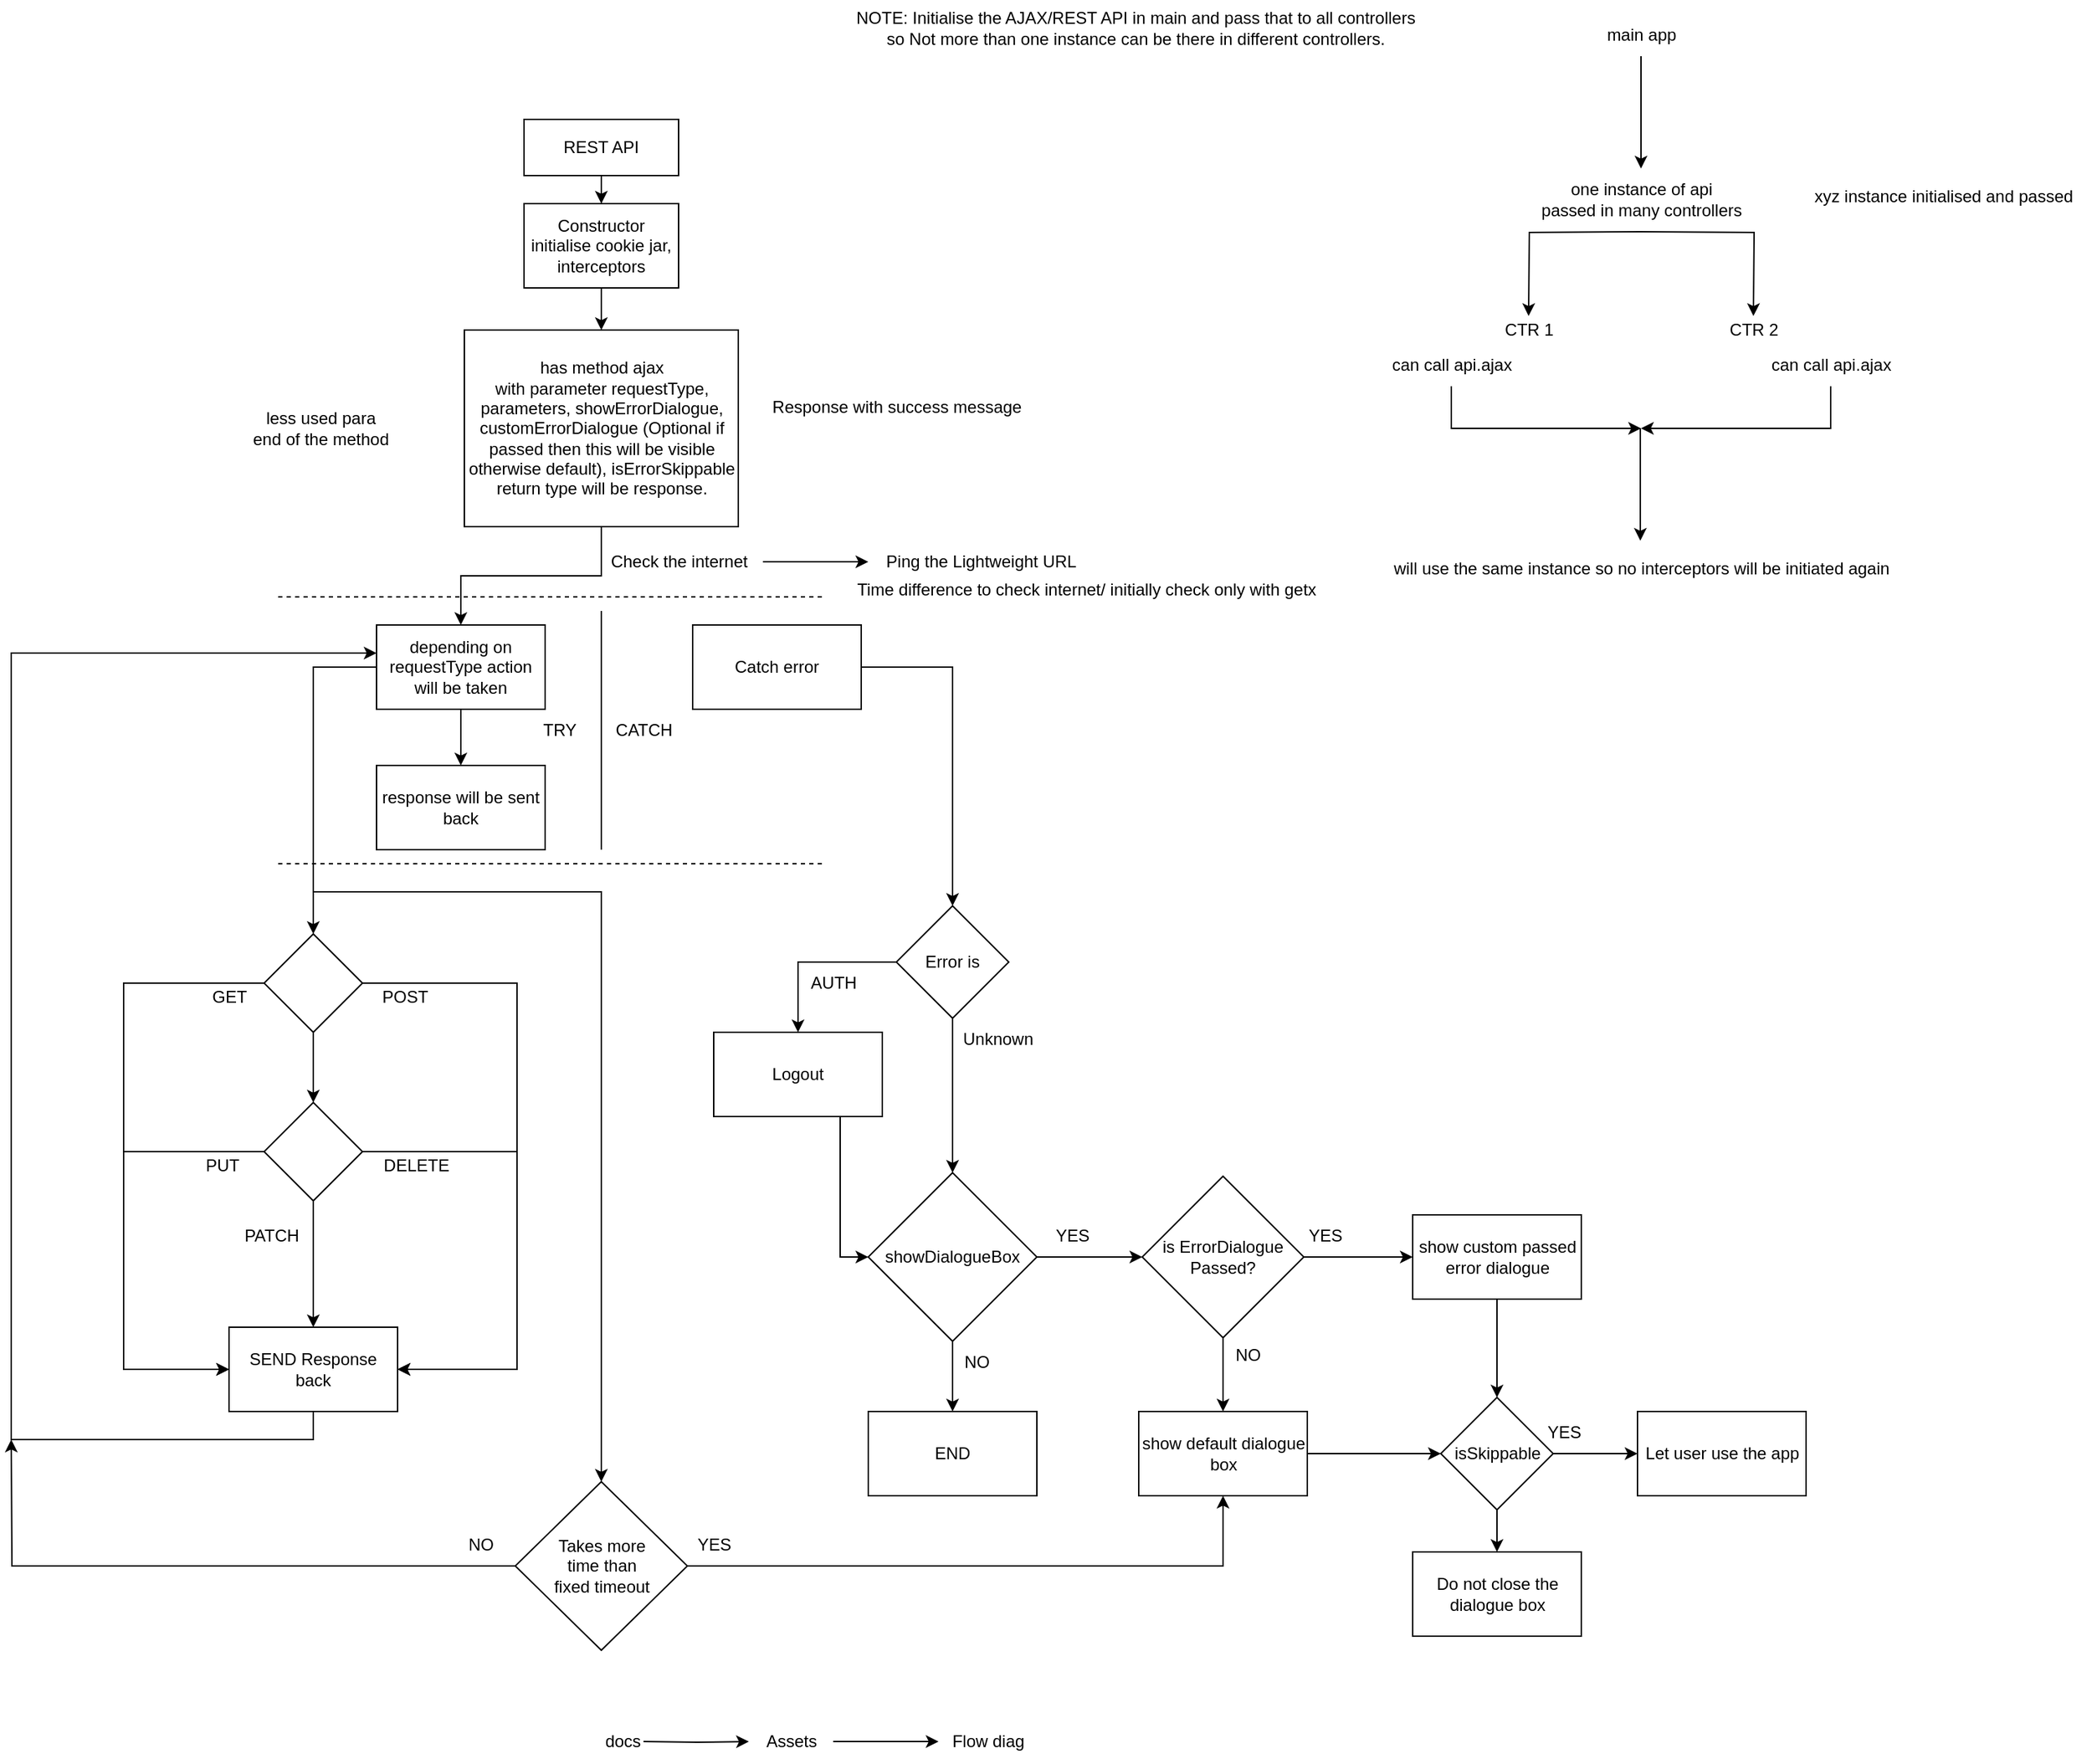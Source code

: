 <mxfile version="20.4.0" type="device"><diagram id="0JhzNaFfEaqNv84fa4HC" name="Page-1"><mxGraphModel dx="1940" dy="631" grid="1" gridSize="10" guides="1" tooltips="1" connect="1" arrows="1" fold="1" page="1" pageScale="1" pageWidth="827" pageHeight="1169" math="0" shadow="0"><root><mxCell id="0"/><mxCell id="1" parent="0"/><mxCell id="kkjGivJDH1kyvxNseSi--1" value="NOTE: Initialise the AJAX/REST API in main and pass that to all controllers&lt;br&gt;so Not more than one instance can be there in different controllers." style="text;html=1;align=center;verticalAlign=middle;resizable=0;points=[];autosize=1;strokeColor=none;fillColor=none;" vertex="1" parent="1"><mxGeometry x="490" y="125" width="420" height="40" as="geometry"/></mxCell><mxCell id="kkjGivJDH1kyvxNseSi--6" value="" style="edgeStyle=orthogonalEdgeStyle;rounded=0;orthogonalLoop=1;jettySize=auto;html=1;" edge="1" parent="1" source="kkjGivJDH1kyvxNseSi--2" target="kkjGivJDH1kyvxNseSi--5"><mxGeometry relative="1" as="geometry"/></mxCell><mxCell id="kkjGivJDH1kyvxNseSi--2" value="REST API" style="rounded=0;whiteSpace=wrap;html=1;" vertex="1" parent="1"><mxGeometry x="265" y="210" width="110" height="40" as="geometry"/></mxCell><mxCell id="kkjGivJDH1kyvxNseSi--18" style="edgeStyle=orthogonalEdgeStyle;rounded=0;orthogonalLoop=1;jettySize=auto;html=1;exitX=0.5;exitY=1;exitDx=0;exitDy=0;entryX=0.5;entryY=0;entryDx=0;entryDy=0;" edge="1" parent="1" source="kkjGivJDH1kyvxNseSi--5" target="kkjGivJDH1kyvxNseSi--16"><mxGeometry relative="1" as="geometry"/></mxCell><mxCell id="kkjGivJDH1kyvxNseSi--5" value="Constructor&lt;br&gt;initialise cookie jar,&lt;br&gt;interceptors" style="rounded=0;whiteSpace=wrap;html=1;" vertex="1" parent="1"><mxGeometry x="265" y="270" width="110" height="60" as="geometry"/></mxCell><mxCell id="kkjGivJDH1kyvxNseSi--19" style="edgeStyle=orthogonalEdgeStyle;rounded=0;orthogonalLoop=1;jettySize=auto;html=1;entryX=0.5;entryY=0;entryDx=0;entryDy=0;" edge="1" parent="1" source="kkjGivJDH1kyvxNseSi--16" target="kkjGivJDH1kyvxNseSi--20"><mxGeometry relative="1" as="geometry"><mxPoint x="180" y="570" as="targetPoint"/></mxGeometry></mxCell><mxCell id="kkjGivJDH1kyvxNseSi--16" value="has method ajax&lt;br&gt;with parameter requestType, parameters, showErrorDialogue, customErrorDialogue (Optional if passed then this will be visible otherwise default), isErrorSkippable&lt;br&gt;return type will be response." style="rounded=0;whiteSpace=wrap;html=1;" vertex="1" parent="1"><mxGeometry x="222.5" y="360" width="195" height="140" as="geometry"/></mxCell><mxCell id="kkjGivJDH1kyvxNseSi--22" style="edgeStyle=orthogonalEdgeStyle;rounded=0;orthogonalLoop=1;jettySize=auto;html=1;exitX=0.5;exitY=1;exitDx=0;exitDy=0;" edge="1" parent="1" source="kkjGivJDH1kyvxNseSi--20"><mxGeometry relative="1" as="geometry"><mxPoint x="220" y="670" as="targetPoint"/></mxGeometry></mxCell><mxCell id="kkjGivJDH1kyvxNseSi--30" value="" style="edgeStyle=orthogonalEdgeStyle;rounded=0;orthogonalLoop=1;jettySize=auto;html=1;entryX=0.5;entryY=0;entryDx=0;entryDy=0;" edge="1" parent="1" source="kkjGivJDH1kyvxNseSi--20" target="kkjGivJDH1kyvxNseSi--45"><mxGeometry relative="1" as="geometry"><mxPoint x="115" y="820" as="targetPoint"/></mxGeometry></mxCell><mxCell id="kkjGivJDH1kyvxNseSi--20" value="depending on requestType action will be taken" style="whiteSpace=wrap;html=1;" vertex="1" parent="1"><mxGeometry x="160" y="570" width="120" height="60" as="geometry"/></mxCell><mxCell id="kkjGivJDH1kyvxNseSi--23" value="response will be sent back" style="whiteSpace=wrap;html=1;" vertex="1" parent="1"><mxGeometry x="160" y="670" width="120" height="60" as="geometry"/></mxCell><mxCell id="kkjGivJDH1kyvxNseSi--24" value="" style="endArrow=none;dashed=1;html=1;rounded=0;" edge="1" parent="1"><mxGeometry width="50" height="50" relative="1" as="geometry"><mxPoint x="90" y="550" as="sourcePoint"/><mxPoint x="480" y="550" as="targetPoint"/></mxGeometry></mxCell><mxCell id="kkjGivJDH1kyvxNseSi--25" value="" style="endArrow=none;dashed=1;html=1;rounded=0;" edge="1" parent="1"><mxGeometry width="50" height="50" relative="1" as="geometry"><mxPoint x="90" y="740" as="sourcePoint"/><mxPoint x="480" y="740" as="targetPoint"/></mxGeometry></mxCell><mxCell id="kkjGivJDH1kyvxNseSi--26" value="" style="endArrow=none;html=1;rounded=0;" edge="1" parent="1"><mxGeometry width="50" height="50" relative="1" as="geometry"><mxPoint x="320" y="730" as="sourcePoint"/><mxPoint x="320" y="560" as="targetPoint"/></mxGeometry></mxCell><mxCell id="kkjGivJDH1kyvxNseSi--28" value="CATCH" style="text;html=1;align=center;verticalAlign=middle;resizable=0;points=[];autosize=1;strokeColor=none;fillColor=none;" vertex="1" parent="1"><mxGeometry x="320" y="630" width="60" height="30" as="geometry"/></mxCell><mxCell id="kkjGivJDH1kyvxNseSi--32" value="TRY" style="text;html=1;align=center;verticalAlign=middle;resizable=0;points=[];autosize=1;strokeColor=none;fillColor=none;" vertex="1" parent="1"><mxGeometry x="265" y="630" width="50" height="30" as="geometry"/></mxCell><mxCell id="kkjGivJDH1kyvxNseSi--36" value="" style="edgeStyle=orthogonalEdgeStyle;rounded=0;orthogonalLoop=1;jettySize=auto;html=1;entryX=1;entryY=0.5;entryDx=0;entryDy=0;exitX=1;exitY=0.5;exitDx=0;exitDy=0;" edge="1" parent="1" source="kkjGivJDH1kyvxNseSi--33" target="kkjGivJDH1kyvxNseSi--37"><mxGeometry relative="1" as="geometry"><mxPoint x="250" y="1030" as="targetPoint"/><Array as="points"><mxPoint x="260" y="945"/><mxPoint x="260" y="1100"/></Array></mxGeometry></mxCell><mxCell id="kkjGivJDH1kyvxNseSi--38" value="" style="edgeStyle=orthogonalEdgeStyle;rounded=0;orthogonalLoop=1;jettySize=auto;html=1;" edge="1" parent="1" source="kkjGivJDH1kyvxNseSi--33" target="kkjGivJDH1kyvxNseSi--37"><mxGeometry relative="1" as="geometry"/></mxCell><mxCell id="kkjGivJDH1kyvxNseSi--40" value="" style="edgeStyle=orthogonalEdgeStyle;rounded=0;orthogonalLoop=1;jettySize=auto;html=1;entryX=0;entryY=0.5;entryDx=0;entryDy=0;" edge="1" parent="1" source="kkjGivJDH1kyvxNseSi--33" target="kkjGivJDH1kyvxNseSi--37"><mxGeometry relative="1" as="geometry"><mxPoint x="-10" y="885" as="targetPoint"/><Array as="points"><mxPoint x="-20" y="945"/><mxPoint x="-20" y="1100"/></Array></mxGeometry></mxCell><mxCell id="kkjGivJDH1kyvxNseSi--33" value="" style="rhombus;whiteSpace=wrap;html=1;" vertex="1" parent="1"><mxGeometry x="80" y="910" width="70" height="70" as="geometry"/></mxCell><mxCell id="kkjGivJDH1kyvxNseSi--54" style="edgeStyle=orthogonalEdgeStyle;rounded=0;orthogonalLoop=1;jettySize=auto;html=1;exitX=0.5;exitY=1;exitDx=0;exitDy=0;" edge="1" parent="1" source="kkjGivJDH1kyvxNseSi--37"><mxGeometry relative="1" as="geometry"><mxPoint x="160" y="590" as="targetPoint"/><Array as="points"><mxPoint x="115" y="1150"/><mxPoint x="-100" y="1150"/><mxPoint x="-100" y="590"/><mxPoint x="160" y="590"/></Array></mxGeometry></mxCell><mxCell id="kkjGivJDH1kyvxNseSi--110" style="edgeStyle=orthogonalEdgeStyle;rounded=0;orthogonalLoop=1;jettySize=auto;html=1;" edge="1" parent="1" target="kkjGivJDH1kyvxNseSi--108"><mxGeometry relative="1" as="geometry"><mxPoint x="115" y="760" as="sourcePoint"/><Array as="points"><mxPoint x="320" y="760"/><mxPoint x="320" y="1170"/></Array></mxGeometry></mxCell><mxCell id="kkjGivJDH1kyvxNseSi--37" value="SEND Response back" style="whiteSpace=wrap;html=1;" vertex="1" parent="1"><mxGeometry x="55" y="1070" width="120" height="60" as="geometry"/></mxCell><mxCell id="kkjGivJDH1kyvxNseSi--43" value="DELETE" style="text;html=1;align=center;verticalAlign=middle;resizable=0;points=[];autosize=1;strokeColor=none;fillColor=none;" vertex="1" parent="1"><mxGeometry x="152.5" y="940" width="70" height="30" as="geometry"/></mxCell><mxCell id="kkjGivJDH1kyvxNseSi--46" style="edgeStyle=orthogonalEdgeStyle;rounded=0;orthogonalLoop=1;jettySize=auto;html=1;exitX=0;exitY=0.5;exitDx=0;exitDy=0;entryX=0;entryY=0.5;entryDx=0;entryDy=0;" edge="1" parent="1" source="kkjGivJDH1kyvxNseSi--45" target="kkjGivJDH1kyvxNseSi--37"><mxGeometry relative="1" as="geometry"><Array as="points"><mxPoint x="-20" y="825"/><mxPoint x="-20" y="1100"/></Array></mxGeometry></mxCell><mxCell id="kkjGivJDH1kyvxNseSi--47" style="edgeStyle=orthogonalEdgeStyle;rounded=0;orthogonalLoop=1;jettySize=auto;html=1;exitX=1;exitY=0.5;exitDx=0;exitDy=0;entryX=1;entryY=0.5;entryDx=0;entryDy=0;" edge="1" parent="1" source="kkjGivJDH1kyvxNseSi--45" target="kkjGivJDH1kyvxNseSi--37"><mxGeometry relative="1" as="geometry"><Array as="points"><mxPoint x="260" y="825"/><mxPoint x="260" y="1100"/></Array></mxGeometry></mxCell><mxCell id="kkjGivJDH1kyvxNseSi--52" style="edgeStyle=orthogonalEdgeStyle;rounded=0;orthogonalLoop=1;jettySize=auto;html=1;exitX=0.5;exitY=1;exitDx=0;exitDy=0;entryX=0.5;entryY=0;entryDx=0;entryDy=0;" edge="1" parent="1" source="kkjGivJDH1kyvxNseSi--45" target="kkjGivJDH1kyvxNseSi--33"><mxGeometry relative="1" as="geometry"/></mxCell><mxCell id="kkjGivJDH1kyvxNseSi--45" value="" style="rhombus;whiteSpace=wrap;html=1;" vertex="1" parent="1"><mxGeometry x="80" y="790" width="70" height="70" as="geometry"/></mxCell><mxCell id="kkjGivJDH1kyvxNseSi--48" value="GET&lt;br&gt;" style="text;html=1;align=center;verticalAlign=middle;resizable=0;points=[];autosize=1;strokeColor=none;fillColor=none;" vertex="1" parent="1"><mxGeometry x="30" y="820" width="50" height="30" as="geometry"/></mxCell><mxCell id="kkjGivJDH1kyvxNseSi--49" value="POST" style="text;html=1;align=center;verticalAlign=middle;resizable=0;points=[];autosize=1;strokeColor=none;fillColor=none;" vertex="1" parent="1"><mxGeometry x="150" y="820" width="60" height="30" as="geometry"/></mxCell><mxCell id="kkjGivJDH1kyvxNseSi--50" value="PUT" style="text;html=1;align=center;verticalAlign=middle;resizable=0;points=[];autosize=1;strokeColor=none;fillColor=none;" vertex="1" parent="1"><mxGeometry x="25" y="940" width="50" height="30" as="geometry"/></mxCell><mxCell id="kkjGivJDH1kyvxNseSi--51" value="PATCH" style="text;html=1;align=center;verticalAlign=middle;resizable=0;points=[];autosize=1;strokeColor=none;fillColor=none;" vertex="1" parent="1"><mxGeometry x="55" y="990" width="60" height="30" as="geometry"/></mxCell><mxCell id="kkjGivJDH1kyvxNseSi--58" value="" style="edgeStyle=orthogonalEdgeStyle;rounded=0;orthogonalLoop=1;jettySize=auto;html=1;" edge="1" parent="1" source="kkjGivJDH1kyvxNseSi--56" target="kkjGivJDH1kyvxNseSi--57"><mxGeometry relative="1" as="geometry"/></mxCell><mxCell id="kkjGivJDH1kyvxNseSi--56" value="Catch error" style="rounded=0;whiteSpace=wrap;html=1;" vertex="1" parent="1"><mxGeometry x="385" y="570" width="120" height="60" as="geometry"/></mxCell><mxCell id="kkjGivJDH1kyvxNseSi--60" value="" style="edgeStyle=orthogonalEdgeStyle;rounded=0;orthogonalLoop=1;jettySize=auto;html=1;" edge="1" parent="1" source="kkjGivJDH1kyvxNseSi--57" target="kkjGivJDH1kyvxNseSi--59"><mxGeometry relative="1" as="geometry"/></mxCell><mxCell id="kkjGivJDH1kyvxNseSi--68" style="edgeStyle=orthogonalEdgeStyle;rounded=0;orthogonalLoop=1;jettySize=auto;html=1;exitX=0.5;exitY=1;exitDx=0;exitDy=0;entryX=0.5;entryY=0;entryDx=0;entryDy=0;" edge="1" parent="1" source="kkjGivJDH1kyvxNseSi--57" target="kkjGivJDH1kyvxNseSi--66"><mxGeometry relative="1" as="geometry"/></mxCell><mxCell id="kkjGivJDH1kyvxNseSi--57" value="Error is" style="rhombus;whiteSpace=wrap;html=1;rounded=0;" vertex="1" parent="1"><mxGeometry x="530" y="770" width="80" height="80" as="geometry"/></mxCell><mxCell id="kkjGivJDH1kyvxNseSi--67" value="" style="edgeStyle=orthogonalEdgeStyle;rounded=0;orthogonalLoop=1;jettySize=auto;html=1;entryX=0;entryY=0.5;entryDx=0;entryDy=0;" edge="1" parent="1" source="kkjGivJDH1kyvxNseSi--59" target="kkjGivJDH1kyvxNseSi--66"><mxGeometry relative="1" as="geometry"><Array as="points"><mxPoint x="490" y="1020"/></Array></mxGeometry></mxCell><mxCell id="kkjGivJDH1kyvxNseSi--59" value="Logout" style="whiteSpace=wrap;html=1;rounded=0;" vertex="1" parent="1"><mxGeometry x="400" y="860" width="120" height="60" as="geometry"/></mxCell><mxCell id="kkjGivJDH1kyvxNseSi--61" value="AUTH" style="text;html=1;align=center;verticalAlign=middle;resizable=0;points=[];autosize=1;strokeColor=none;fillColor=none;" vertex="1" parent="1"><mxGeometry x="455" y="810" width="60" height="30" as="geometry"/></mxCell><mxCell id="kkjGivJDH1kyvxNseSi--64" value="Unknown" style="text;html=1;align=center;verticalAlign=middle;resizable=0;points=[];autosize=1;strokeColor=none;fillColor=none;" vertex="1" parent="1"><mxGeometry x="567" y="850" width="70" height="30" as="geometry"/></mxCell><mxCell id="kkjGivJDH1kyvxNseSi--73" value="" style="edgeStyle=orthogonalEdgeStyle;rounded=0;orthogonalLoop=1;jettySize=auto;html=1;" edge="1" parent="1" source="kkjGivJDH1kyvxNseSi--66" target="kkjGivJDH1kyvxNseSi--72"><mxGeometry relative="1" as="geometry"/></mxCell><mxCell id="kkjGivJDH1kyvxNseSi--75" value="" style="edgeStyle=orthogonalEdgeStyle;rounded=0;orthogonalLoop=1;jettySize=auto;html=1;" edge="1" parent="1" source="kkjGivJDH1kyvxNseSi--66" target="kkjGivJDH1kyvxNseSi--74"><mxGeometry relative="1" as="geometry"/></mxCell><mxCell id="kkjGivJDH1kyvxNseSi--66" value="showDialogueBox" style="rhombus;whiteSpace=wrap;html=1;rounded=0;" vertex="1" parent="1"><mxGeometry x="510" y="960" width="120" height="120" as="geometry"/></mxCell><mxCell id="kkjGivJDH1kyvxNseSi--71" value="YES" style="text;html=1;align=center;verticalAlign=middle;resizable=0;points=[];autosize=1;strokeColor=none;fillColor=none;" vertex="1" parent="1"><mxGeometry x="630" y="990" width="50" height="30" as="geometry"/></mxCell><mxCell id="kkjGivJDH1kyvxNseSi--95" value="" style="edgeStyle=orthogonalEdgeStyle;rounded=0;orthogonalLoop=1;jettySize=auto;html=1;" edge="1" parent="1" source="kkjGivJDH1kyvxNseSi--72" target="kkjGivJDH1kyvxNseSi--94"><mxGeometry relative="1" as="geometry"/></mxCell><mxCell id="kkjGivJDH1kyvxNseSi--98" value="" style="edgeStyle=orthogonalEdgeStyle;rounded=0;orthogonalLoop=1;jettySize=auto;html=1;" edge="1" parent="1" source="kkjGivJDH1kyvxNseSi--72" target="kkjGivJDH1kyvxNseSi--97"><mxGeometry relative="1" as="geometry"/></mxCell><mxCell id="kkjGivJDH1kyvxNseSi--72" value="is ErrorDialogue Passed?" style="rhombus;whiteSpace=wrap;html=1;rounded=0;" vertex="1" parent="1"><mxGeometry x="705" y="962.5" width="115" height="115" as="geometry"/></mxCell><mxCell id="kkjGivJDH1kyvxNseSi--74" value="END" style="whiteSpace=wrap;html=1;rounded=0;" vertex="1" parent="1"><mxGeometry x="510" y="1130" width="120" height="60" as="geometry"/></mxCell><mxCell id="kkjGivJDH1kyvxNseSi--76" value="NO" style="text;html=1;align=center;verticalAlign=middle;resizable=0;points=[];autosize=1;strokeColor=none;fillColor=none;" vertex="1" parent="1"><mxGeometry x="567" y="1080" width="40" height="30" as="geometry"/></mxCell><mxCell id="kkjGivJDH1kyvxNseSi--77" value="" style="edgeStyle=orthogonalEdgeStyle;rounded=0;orthogonalLoop=1;jettySize=auto;html=1;" edge="1" parent="1" source="kkjGivJDH1kyvxNseSi--78" target="kkjGivJDH1kyvxNseSi--79"><mxGeometry relative="1" as="geometry"/></mxCell><mxCell id="kkjGivJDH1kyvxNseSi--78" value="main app" style="text;html=1;align=center;verticalAlign=middle;resizable=0;points=[];autosize=1;strokeColor=none;fillColor=none;" vertex="1" parent="1"><mxGeometry x="1025" y="135" width="70" height="30" as="geometry"/></mxCell><mxCell id="kkjGivJDH1kyvxNseSi--79" value="one instance of api" style="text;html=1;align=center;verticalAlign=middle;resizable=0;points=[];autosize=1;strokeColor=none;fillColor=none;" vertex="1" parent="1"><mxGeometry x="1000" y="245" width="120" height="30" as="geometry"/></mxCell><mxCell id="kkjGivJDH1kyvxNseSi--80" style="edgeStyle=orthogonalEdgeStyle;rounded=0;orthogonalLoop=1;jettySize=auto;html=1;" edge="1" parent="1"><mxGeometry relative="1" as="geometry"><mxPoint x="980" y="350" as="targetPoint"/><mxPoint x="1060" y="290" as="sourcePoint"/></mxGeometry></mxCell><mxCell id="kkjGivJDH1kyvxNseSi--81" style="edgeStyle=orthogonalEdgeStyle;rounded=0;orthogonalLoop=1;jettySize=auto;html=1;" edge="1" parent="1"><mxGeometry relative="1" as="geometry"><mxPoint x="1140" y="350" as="targetPoint"/><mxPoint x="1060" y="290" as="sourcePoint"/></mxGeometry></mxCell><mxCell id="kkjGivJDH1kyvxNseSi--82" value="passed in many controllers" style="text;html=1;align=center;verticalAlign=middle;resizable=0;points=[];autosize=1;strokeColor=none;fillColor=none;" vertex="1" parent="1"><mxGeometry x="975" y="260" width="170" height="30" as="geometry"/></mxCell><mxCell id="kkjGivJDH1kyvxNseSi--83" value="CTR 1" style="text;html=1;align=center;verticalAlign=middle;resizable=0;points=[];autosize=1;strokeColor=none;fillColor=none;" vertex="1" parent="1"><mxGeometry x="950" y="345" width="60" height="30" as="geometry"/></mxCell><mxCell id="kkjGivJDH1kyvxNseSi--84" value="CTR 2" style="text;html=1;align=center;verticalAlign=middle;resizable=0;points=[];autosize=1;strokeColor=none;fillColor=none;" vertex="1" parent="1"><mxGeometry x="1110" y="345" width="60" height="30" as="geometry"/></mxCell><mxCell id="kkjGivJDH1kyvxNseSi--85" value="xyz instance initialised and passed" style="text;html=1;align=center;verticalAlign=middle;resizable=0;points=[];autosize=1;strokeColor=none;fillColor=none;" vertex="1" parent="1"><mxGeometry x="1170" y="250" width="210" height="30" as="geometry"/></mxCell><mxCell id="kkjGivJDH1kyvxNseSi--92" style="edgeStyle=orthogonalEdgeStyle;rounded=0;orthogonalLoop=1;jettySize=auto;html=1;" edge="1" parent="1" source="kkjGivJDH1kyvxNseSi--86"><mxGeometry relative="1" as="geometry"><mxPoint x="1060" y="430" as="targetPoint"/><Array as="points"><mxPoint x="925" y="430"/></Array></mxGeometry></mxCell><mxCell id="kkjGivJDH1kyvxNseSi--86" value="can call api.&lt;span style=&quot;&quot;&gt;ajax&lt;br&gt;&lt;/span&gt;" style="text;html=1;align=center;verticalAlign=middle;resizable=0;points=[];autosize=1;strokeColor=none;fillColor=none;" vertex="1" parent="1"><mxGeometry x="870" y="370" width="110" height="30" as="geometry"/></mxCell><mxCell id="kkjGivJDH1kyvxNseSi--91" style="edgeStyle=orthogonalEdgeStyle;rounded=0;orthogonalLoop=1;jettySize=auto;html=1;" edge="1" parent="1" source="kkjGivJDH1kyvxNseSi--87"><mxGeometry relative="1" as="geometry"><mxPoint x="1060" y="430" as="targetPoint"/><Array as="points"><mxPoint x="1195" y="430"/></Array></mxGeometry></mxCell><mxCell id="kkjGivJDH1kyvxNseSi--87" value="can call api.&lt;span style=&quot;&quot;&gt;ajax&lt;/span&gt;" style="text;html=1;align=center;verticalAlign=middle;resizable=0;points=[];autosize=1;strokeColor=none;fillColor=none;" vertex="1" parent="1"><mxGeometry x="1140" y="370" width="110" height="30" as="geometry"/></mxCell><mxCell id="kkjGivJDH1kyvxNseSi--90" value="" style="edgeStyle=orthogonalEdgeStyle;rounded=0;orthogonalLoop=1;jettySize=auto;html=1;" edge="1" parent="1"><mxGeometry relative="1" as="geometry"><mxPoint x="1059.52" y="430" as="sourcePoint"/><mxPoint x="1059.52" y="510" as="targetPoint"/></mxGeometry></mxCell><mxCell id="kkjGivJDH1kyvxNseSi--93" value="will use the same instance so no interceptors will be initiated again" style="text;html=1;align=center;verticalAlign=middle;resizable=0;points=[];autosize=1;strokeColor=none;fillColor=none;" vertex="1" parent="1"><mxGeometry x="870" y="515" width="380" height="30" as="geometry"/></mxCell><mxCell id="kkjGivJDH1kyvxNseSi--102" style="edgeStyle=orthogonalEdgeStyle;rounded=0;orthogonalLoop=1;jettySize=auto;html=1;exitX=0.5;exitY=1;exitDx=0;exitDy=0;entryX=0.5;entryY=0;entryDx=0;entryDy=0;" edge="1" parent="1" source="kkjGivJDH1kyvxNseSi--94" target="kkjGivJDH1kyvxNseSi--100"><mxGeometry relative="1" as="geometry"/></mxCell><mxCell id="kkjGivJDH1kyvxNseSi--94" value="show custom passed error dialogue" style="whiteSpace=wrap;html=1;rounded=0;" vertex="1" parent="1"><mxGeometry x="897.5" y="990" width="120" height="60" as="geometry"/></mxCell><mxCell id="kkjGivJDH1kyvxNseSi--96" value="YES" style="text;html=1;align=center;verticalAlign=middle;resizable=0;points=[];autosize=1;strokeColor=none;fillColor=none;" vertex="1" parent="1"><mxGeometry x="810" y="990" width="50" height="30" as="geometry"/></mxCell><mxCell id="kkjGivJDH1kyvxNseSi--101" value="" style="edgeStyle=orthogonalEdgeStyle;rounded=0;orthogonalLoop=1;jettySize=auto;html=1;" edge="1" parent="1" source="kkjGivJDH1kyvxNseSi--97" target="kkjGivJDH1kyvxNseSi--100"><mxGeometry relative="1" as="geometry"/></mxCell><mxCell id="kkjGivJDH1kyvxNseSi--97" value="show default dialogue box" style="whiteSpace=wrap;html=1;rounded=0;" vertex="1" parent="1"><mxGeometry x="702.5" y="1130" width="120" height="60" as="geometry"/></mxCell><mxCell id="kkjGivJDH1kyvxNseSi--99" value="NO" style="text;html=1;align=center;verticalAlign=middle;resizable=0;points=[];autosize=1;strokeColor=none;fillColor=none;" vertex="1" parent="1"><mxGeometry x="760" y="1075" width="40" height="30" as="geometry"/></mxCell><mxCell id="kkjGivJDH1kyvxNseSi--104" value="" style="edgeStyle=orthogonalEdgeStyle;rounded=0;orthogonalLoop=1;jettySize=auto;html=1;" edge="1" parent="1" source="kkjGivJDH1kyvxNseSi--100" target="kkjGivJDH1kyvxNseSi--103"><mxGeometry relative="1" as="geometry"/></mxCell><mxCell id="kkjGivJDH1kyvxNseSi--107" style="edgeStyle=orthogonalEdgeStyle;rounded=0;orthogonalLoop=1;jettySize=auto;html=1;exitX=0.5;exitY=1;exitDx=0;exitDy=0;entryX=0.5;entryY=0;entryDx=0;entryDy=0;" edge="1" parent="1" source="kkjGivJDH1kyvxNseSi--100" target="kkjGivJDH1kyvxNseSi--106"><mxGeometry relative="1" as="geometry"/></mxCell><mxCell id="kkjGivJDH1kyvxNseSi--100" value="isSkippable" style="rhombus;whiteSpace=wrap;html=1;rounded=0;" vertex="1" parent="1"><mxGeometry x="917.5" y="1120" width="80" height="80" as="geometry"/></mxCell><mxCell id="kkjGivJDH1kyvxNseSi--103" value="Let user use the app" style="whiteSpace=wrap;html=1;rounded=0;" vertex="1" parent="1"><mxGeometry x="1057.5" y="1130" width="120" height="60" as="geometry"/></mxCell><mxCell id="kkjGivJDH1kyvxNseSi--105" value="YES" style="text;html=1;align=center;verticalAlign=middle;resizable=0;points=[];autosize=1;strokeColor=none;fillColor=none;" vertex="1" parent="1"><mxGeometry x="980" y="1130" width="50" height="30" as="geometry"/></mxCell><mxCell id="kkjGivJDH1kyvxNseSi--106" value="Do not close the dialogue box" style="whiteSpace=wrap;html=1;rounded=0;" vertex="1" parent="1"><mxGeometry x="897.5" y="1230" width="120" height="60" as="geometry"/></mxCell><mxCell id="kkjGivJDH1kyvxNseSi--111" style="edgeStyle=orthogonalEdgeStyle;rounded=0;orthogonalLoop=1;jettySize=auto;html=1;exitX=1;exitY=0.5;exitDx=0;exitDy=0;entryX=0.5;entryY=1;entryDx=0;entryDy=0;" edge="1" parent="1" source="kkjGivJDH1kyvxNseSi--108" target="kkjGivJDH1kyvxNseSi--97"><mxGeometry relative="1" as="geometry"/></mxCell><mxCell id="kkjGivJDH1kyvxNseSi--115" style="edgeStyle=orthogonalEdgeStyle;rounded=0;orthogonalLoop=1;jettySize=auto;html=1;exitX=0;exitY=0.5;exitDx=0;exitDy=0;" edge="1" parent="1" source="kkjGivJDH1kyvxNseSi--108"><mxGeometry relative="1" as="geometry"><mxPoint x="-100" y="1150" as="targetPoint"/></mxGeometry></mxCell><mxCell id="kkjGivJDH1kyvxNseSi--108" value="Takes more&lt;br&gt;time than&lt;br&gt;fixed timeout" style="rhombus;whiteSpace=wrap;html=1;" vertex="1" parent="1"><mxGeometry x="258.75" y="1180" width="122.5" height="120" as="geometry"/></mxCell><mxCell id="kkjGivJDH1kyvxNseSi--112" value="YES" style="text;html=1;align=center;verticalAlign=middle;resizable=0;points=[];autosize=1;strokeColor=none;fillColor=none;" vertex="1" parent="1"><mxGeometry x="375" y="1210" width="50" height="30" as="geometry"/></mxCell><mxCell id="kkjGivJDH1kyvxNseSi--116" value="NO" style="text;html=1;align=center;verticalAlign=middle;resizable=0;points=[];autosize=1;strokeColor=none;fillColor=none;" vertex="1" parent="1"><mxGeometry x="213.75" y="1210" width="40" height="30" as="geometry"/></mxCell><mxCell id="kkjGivJDH1kyvxNseSi--117" value="Response with success message" style="text;html=1;align=center;verticalAlign=middle;resizable=0;points=[];autosize=1;strokeColor=none;fillColor=none;" vertex="1" parent="1"><mxGeometry x="430" y="400" width="200" height="30" as="geometry"/></mxCell><mxCell id="kkjGivJDH1kyvxNseSi--120" value="" style="edgeStyle=orthogonalEdgeStyle;rounded=0;orthogonalLoop=1;jettySize=auto;html=1;" edge="1" parent="1" source="kkjGivJDH1kyvxNseSi--118" target="kkjGivJDH1kyvxNseSi--119"><mxGeometry relative="1" as="geometry"/></mxCell><mxCell id="kkjGivJDH1kyvxNseSi--118" value="Check the internet" style="text;html=1;align=center;verticalAlign=middle;resizable=0;points=[];autosize=1;strokeColor=none;fillColor=none;" vertex="1" parent="1"><mxGeometry x="315" y="510" width="120" height="30" as="geometry"/></mxCell><mxCell id="kkjGivJDH1kyvxNseSi--119" value="Ping the Lightweight URL" style="text;html=1;align=center;verticalAlign=middle;resizable=0;points=[];autosize=1;strokeColor=none;fillColor=none;" vertex="1" parent="1"><mxGeometry x="510" y="510" width="160" height="30" as="geometry"/></mxCell><mxCell id="kkjGivJDH1kyvxNseSi--121" value="Time difference to check internet/ initially check only with getx" style="text;html=1;align=center;verticalAlign=middle;resizable=0;points=[];autosize=1;strokeColor=none;fillColor=none;" vertex="1" parent="1"><mxGeometry x="490" y="530" width="350" height="30" as="geometry"/></mxCell><mxCell id="kkjGivJDH1kyvxNseSi--122" value="less used para &lt;br&gt;end of the method" style="text;html=1;align=center;verticalAlign=middle;resizable=0;points=[];autosize=1;strokeColor=none;fillColor=none;" vertex="1" parent="1"><mxGeometry x="60" y="410" width="120" height="40" as="geometry"/></mxCell><mxCell id="kkjGivJDH1kyvxNseSi--125" value="" style="edgeStyle=orthogonalEdgeStyle;rounded=0;orthogonalLoop=1;jettySize=auto;html=1;" edge="1" parent="1" target="kkjGivJDH1kyvxNseSi--124"><mxGeometry relative="1" as="geometry"><mxPoint x="350" y="1365" as="sourcePoint"/></mxGeometry></mxCell><mxCell id="kkjGivJDH1kyvxNseSi--123" value="docs" style="text;html=1;align=center;verticalAlign=middle;resizable=0;points=[];autosize=1;strokeColor=none;fillColor=none;" vertex="1" parent="1"><mxGeometry x="310" y="1350" width="50" height="30" as="geometry"/></mxCell><mxCell id="kkjGivJDH1kyvxNseSi--127" value="" style="edgeStyle=orthogonalEdgeStyle;rounded=0;orthogonalLoop=1;jettySize=auto;html=1;" edge="1" parent="1" source="kkjGivJDH1kyvxNseSi--124" target="kkjGivJDH1kyvxNseSi--126"><mxGeometry relative="1" as="geometry"/></mxCell><mxCell id="kkjGivJDH1kyvxNseSi--124" value="Assets" style="text;html=1;align=center;verticalAlign=middle;resizable=0;points=[];autosize=1;strokeColor=none;fillColor=none;" vertex="1" parent="1"><mxGeometry x="425" y="1350" width="60" height="30" as="geometry"/></mxCell><mxCell id="kkjGivJDH1kyvxNseSi--126" value="Flow diag" style="text;html=1;align=center;verticalAlign=middle;resizable=0;points=[];autosize=1;strokeColor=none;fillColor=none;" vertex="1" parent="1"><mxGeometry x="560" y="1350" width="70" height="30" as="geometry"/></mxCell></root></mxGraphModel></diagram></mxfile>